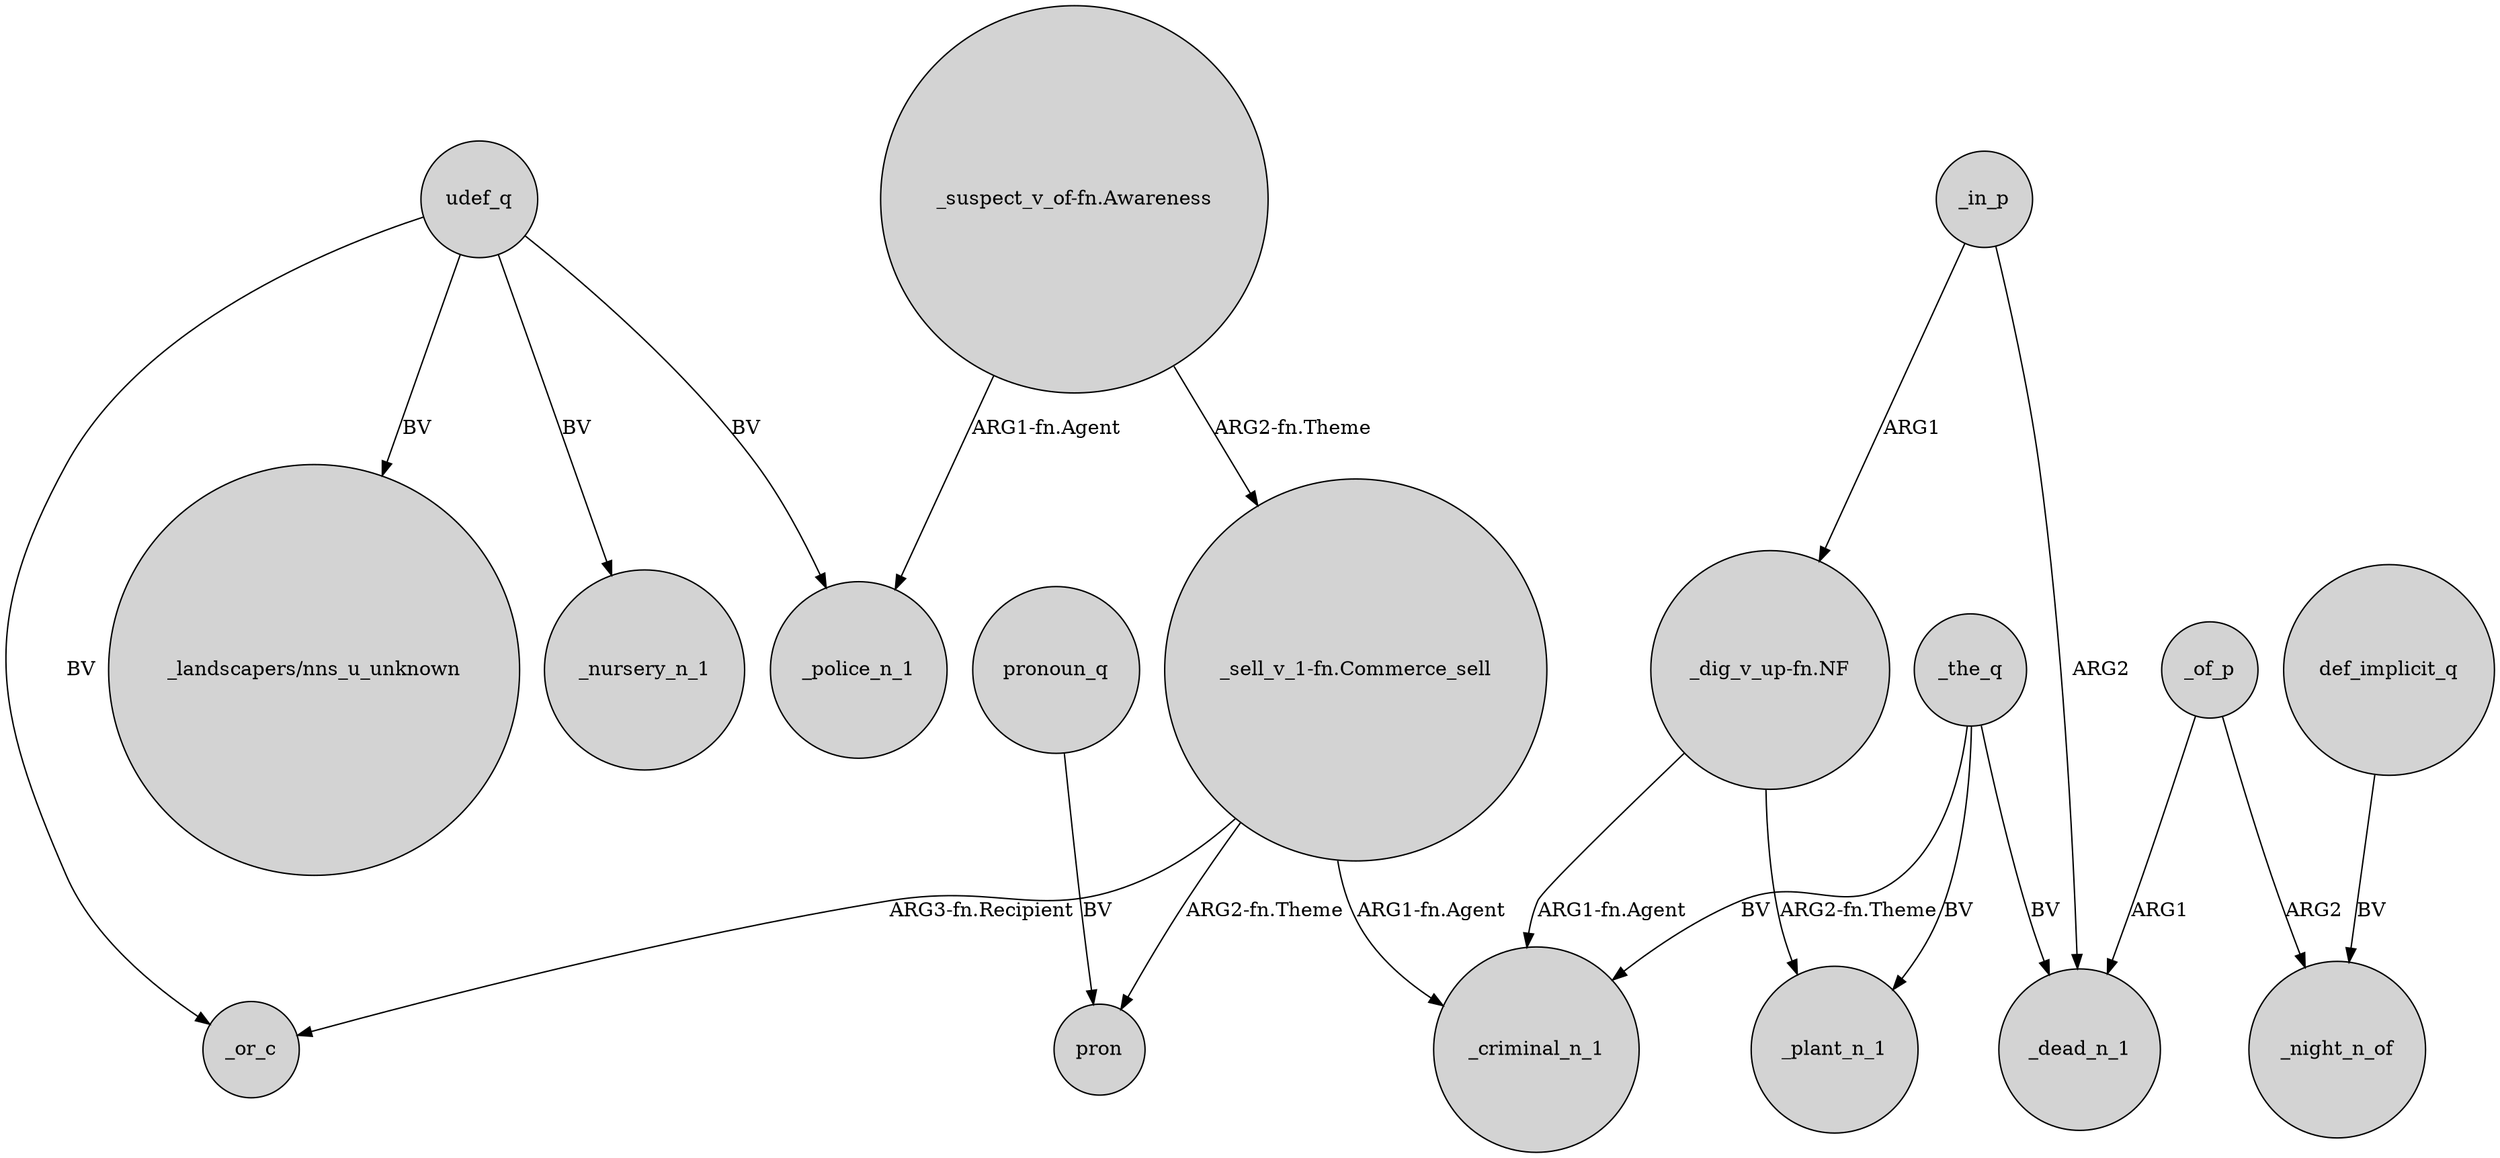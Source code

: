 digraph {
	node [shape=circle style=filled]
	"_sell_v_1-fn.Commerce_sell" -> _or_c [label="ARG3-fn.Recipient"]
	def_implicit_q -> _night_n_of [label=BV]
	"_sell_v_1-fn.Commerce_sell" -> _criminal_n_1 [label="ARG1-fn.Agent"]
	_of_p -> _night_n_of [label=ARG2]
	"_suspect_v_of-fn.Awareness" -> "_sell_v_1-fn.Commerce_sell" [label="ARG2-fn.Theme"]
	_the_q -> _plant_n_1 [label=BV]
	_of_p -> _dead_n_1 [label=ARG1]
	udef_q -> _or_c [label=BV]
	_in_p -> _dead_n_1 [label=ARG2]
	"_suspect_v_of-fn.Awareness" -> _police_n_1 [label="ARG1-fn.Agent"]
	pronoun_q -> pron [label=BV]
	udef_q -> _police_n_1 [label=BV]
	_the_q -> _criminal_n_1 [label=BV]
	udef_q -> "_landscapers/nns_u_unknown" [label=BV]
	"_sell_v_1-fn.Commerce_sell" -> pron [label="ARG2-fn.Theme"]
	"_dig_v_up-fn.NF" -> _plant_n_1 [label="ARG2-fn.Theme"]
	_the_q -> _dead_n_1 [label=BV]
	"_dig_v_up-fn.NF" -> _criminal_n_1 [label="ARG1-fn.Agent"]
	_in_p -> "_dig_v_up-fn.NF" [label=ARG1]
	udef_q -> _nursery_n_1 [label=BV]
}
